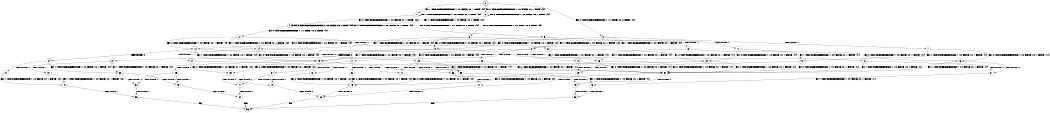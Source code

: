 digraph BCG {
size = "7, 10.5";
center = TRUE;
node [shape = circle];
0 [peripheries = 2];
0 -> 1 [label = "EX !1 !ATOMIC_EXCH_BRANCH (1, +0, FALSE, +0, 1, TRUE) !{0}"];
0 -> 2 [label = "EX !2 !ATOMIC_EXCH_BRANCH (1, +0, FALSE, +0, 1, TRUE) !{0}"];
0 -> 3 [label = "EX !0 !ATOMIC_EXCH_BRANCH (1, +1, TRUE, +0, 2, TRUE) !{0}"];
1 -> 4 [label = "EX !2 !ATOMIC_EXCH_BRANCH (1, +0, FALSE, +0, 1, TRUE) !{0}"];
1 -> 5 [label = "EX !0 !ATOMIC_EXCH_BRANCH (1, +1, TRUE, +0, 2, TRUE) !{0}"];
1 -> 1 [label = "EX !1 !ATOMIC_EXCH_BRANCH (1, +0, FALSE, +0, 1, TRUE) !{0}"];
2 -> 4 [label = "EX !1 !ATOMIC_EXCH_BRANCH (1, +0, FALSE, +0, 1, TRUE) !{0}"];
2 -> 6 [label = "EX !0 !ATOMIC_EXCH_BRANCH (1, +1, TRUE, +0, 2, TRUE) !{0}"];
2 -> 2 [label = "EX !2 !ATOMIC_EXCH_BRANCH (1, +0, FALSE, +0, 1, TRUE) !{0}"];
3 -> 7 [label = "TERMINATE !0"];
3 -> 8 [label = "EX !1 !ATOMIC_EXCH_BRANCH (1, +0, FALSE, +0, 1, FALSE) !{0}"];
3 -> 9 [label = "EX !2 !ATOMIC_EXCH_BRANCH (1, +0, FALSE, +0, 1, FALSE) !{0}"];
4 -> 10 [label = "EX !0 !ATOMIC_EXCH_BRANCH (1, +1, TRUE, +0, 2, TRUE) !{0}"];
4 -> 4 [label = "EX !2 !ATOMIC_EXCH_BRANCH (1, +0, FALSE, +0, 1, TRUE) !{0}"];
4 -> 4 [label = "EX !1 !ATOMIC_EXCH_BRANCH (1, +0, FALSE, +0, 1, TRUE) !{0}"];
5 -> 11 [label = "TERMINATE !0"];
5 -> 12 [label = "EX !2 !ATOMIC_EXCH_BRANCH (1, +0, FALSE, +0, 1, FALSE) !{0}"];
5 -> 8 [label = "EX !1 !ATOMIC_EXCH_BRANCH (1, +0, FALSE, +0, 1, FALSE) !{0}"];
6 -> 13 [label = "TERMINATE !0"];
6 -> 14 [label = "EX !1 !ATOMIC_EXCH_BRANCH (1, +0, FALSE, +0, 1, FALSE) !{0}"];
6 -> 9 [label = "EX !2 !ATOMIC_EXCH_BRANCH (1, +0, FALSE, +0, 1, FALSE) !{0}"];
7 -> 15 [label = "EX !1 !ATOMIC_EXCH_BRANCH (1, +0, FALSE, +0, 1, FALSE) !{1}"];
7 -> 16 [label = "EX !2 !ATOMIC_EXCH_BRANCH (1, +0, FALSE, +0, 1, FALSE) !{1}"];
8 -> 17 [label = "TERMINATE !1"];
8 -> 18 [label = "TERMINATE !0"];
8 -> 19 [label = "EX !2 !ATOMIC_EXCH_BRANCH (1, +0, FALSE, +0, 1, FALSE) !{0}"];
9 -> 20 [label = "TERMINATE !2"];
9 -> 21 [label = "TERMINATE !0"];
9 -> 19 [label = "EX !1 !ATOMIC_EXCH_BRANCH (1, +0, FALSE, +0, 1, FALSE) !{0}"];
10 -> 22 [label = "TERMINATE !0"];
10 -> 12 [label = "EX !2 !ATOMIC_EXCH_BRANCH (1, +0, FALSE, +0, 1, FALSE) !{0}"];
10 -> 14 [label = "EX !1 !ATOMIC_EXCH_BRANCH (1, +0, FALSE, +0, 1, FALSE) !{0}"];
11 -> 23 [label = "EX !2 !ATOMIC_EXCH_BRANCH (1, +0, FALSE, +0, 1, FALSE) !{1}"];
11 -> 15 [label = "EX !1 !ATOMIC_EXCH_BRANCH (1, +0, FALSE, +0, 1, FALSE) !{1}"];
12 -> 24 [label = "TERMINATE !2"];
12 -> 25 [label = "TERMINATE !0"];
12 -> 19 [label = "EX !1 !ATOMIC_EXCH_BRANCH (1, +0, FALSE, +0, 1, FALSE) !{0}"];
13 -> 26 [label = "EX !1 !ATOMIC_EXCH_BRANCH (1, +0, FALSE, +0, 1, FALSE) !{1}"];
13 -> 16 [label = "EX !2 !ATOMIC_EXCH_BRANCH (1, +0, FALSE, +0, 1, FALSE) !{1}"];
14 -> 27 [label = "TERMINATE !1"];
14 -> 28 [label = "TERMINATE !0"];
14 -> 19 [label = "EX !2 !ATOMIC_EXCH_BRANCH (1, +0, FALSE, +0, 1, FALSE) !{0}"];
15 -> 29 [label = "TERMINATE !1"];
15 -> 30 [label = "EX !2 !ATOMIC_EXCH_BRANCH (1, +0, FALSE, +0, 1, FALSE) !{1}"];
16 -> 31 [label = "TERMINATE !2"];
16 -> 30 [label = "EX !1 !ATOMIC_EXCH_BRANCH (1, +0, FALSE, +0, 1, FALSE) !{1}"];
17 -> 32 [label = "TERMINATE !0"];
17 -> 33 [label = "EX !2 !ATOMIC_EXCH_BRANCH (1, +0, FALSE, +0, 1, FALSE) !{0}"];
18 -> 29 [label = "TERMINATE !1"];
18 -> 30 [label = "EX !2 !ATOMIC_EXCH_BRANCH (1, +0, FALSE, +0, 1, FALSE) !{1}"];
19 -> 34 [label = "TERMINATE !1"];
19 -> 35 [label = "TERMINATE !2"];
19 -> 36 [label = "TERMINATE !0"];
20 -> 37 [label = "TERMINATE !0"];
20 -> 38 [label = "EX !1 !ATOMIC_EXCH_BRANCH (1, +0, FALSE, +0, 1, FALSE) !{0}"];
21 -> 31 [label = "TERMINATE !2"];
21 -> 30 [label = "EX !1 !ATOMIC_EXCH_BRANCH (1, +0, FALSE, +0, 1, FALSE) !{1}"];
22 -> 23 [label = "EX !2 !ATOMIC_EXCH_BRANCH (1, +0, FALSE, +0, 1, FALSE) !{1}"];
22 -> 26 [label = "EX !1 !ATOMIC_EXCH_BRANCH (1, +0, FALSE, +0, 1, FALSE) !{1}"];
23 -> 39 [label = "TERMINATE !2"];
23 -> 30 [label = "EX !1 !ATOMIC_EXCH_BRANCH (1, +0, FALSE, +0, 1, FALSE) !{1}"];
24 -> 40 [label = "TERMINATE !0"];
24 -> 38 [label = "EX !1 !ATOMIC_EXCH_BRANCH (1, +0, FALSE, +0, 1, FALSE) !{0}"];
25 -> 39 [label = "TERMINATE !2"];
25 -> 30 [label = "EX !1 !ATOMIC_EXCH_BRANCH (1, +0, FALSE, +0, 1, FALSE) !{1}"];
26 -> 41 [label = "TERMINATE !1"];
26 -> 30 [label = "EX !2 !ATOMIC_EXCH_BRANCH (1, +0, FALSE, +0, 1, FALSE) !{1}"];
27 -> 42 [label = "TERMINATE !0"];
27 -> 33 [label = "EX !2 !ATOMIC_EXCH_BRANCH (1, +0, FALSE, +0, 1, FALSE) !{0}"];
28 -> 41 [label = "TERMINATE !1"];
28 -> 30 [label = "EX !2 !ATOMIC_EXCH_BRANCH (1, +0, FALSE, +0, 1, FALSE) !{1}"];
29 -> 43 [label = "EX !2 !ATOMIC_EXCH_BRANCH (1, +0, FALSE, +0, 1, FALSE) !{2}"];
30 -> 44 [label = "TERMINATE !1"];
30 -> 45 [label = "TERMINATE !2"];
31 -> 46 [label = "EX !1 !ATOMIC_EXCH_BRANCH (1, +0, FALSE, +0, 1, FALSE) !{1}"];
32 -> 43 [label = "EX !2 !ATOMIC_EXCH_BRANCH (1, +0, FALSE, +0, 1, FALSE) !{2}"];
33 -> 47 [label = "TERMINATE !2"];
33 -> 48 [label = "TERMINATE !0"];
34 -> 47 [label = "TERMINATE !2"];
34 -> 48 [label = "TERMINATE !0"];
35 -> 49 [label = "TERMINATE !1"];
35 -> 50 [label = "TERMINATE !0"];
36 -> 44 [label = "TERMINATE !1"];
36 -> 45 [label = "TERMINATE !2"];
37 -> 51 [label = "EX !1 !ATOMIC_EXCH_BRANCH (1, +0, FALSE, +0, 1, FALSE) !{2}"];
38 -> 49 [label = "TERMINATE !1"];
38 -> 50 [label = "TERMINATE !0"];
39 -> 46 [label = "EX !1 !ATOMIC_EXCH_BRANCH (1, +0, FALSE, +0, 1, FALSE) !{1}"];
40 -> 51 [label = "EX !1 !ATOMIC_EXCH_BRANCH (1, +0, FALSE, +0, 1, FALSE) !{2}"];
41 -> 43 [label = "EX !2 !ATOMIC_EXCH_BRANCH (1, +0, FALSE, +0, 1, FALSE) !{2}"];
42 -> 43 [label = "EX !2 !ATOMIC_EXCH_BRANCH (1, +0, FALSE, +0, 1, FALSE) !{2}"];
43 -> 52 [label = "TERMINATE !2"];
44 -> 52 [label = "TERMINATE !2"];
45 -> 53 [label = "TERMINATE !1"];
46 -> 53 [label = "TERMINATE !1"];
47 -> 54 [label = "TERMINATE !0"];
48 -> 52 [label = "TERMINATE !2"];
49 -> 54 [label = "TERMINATE !0"];
50 -> 55 [label = "TERMINATE !1"];
51 -> 55 [label = "TERMINATE !1"];
52 -> 56 [label = "exit"];
53 -> 56 [label = "exit"];
54 -> 56 [label = "exit"];
55 -> 56 [label = "exit"];
}
